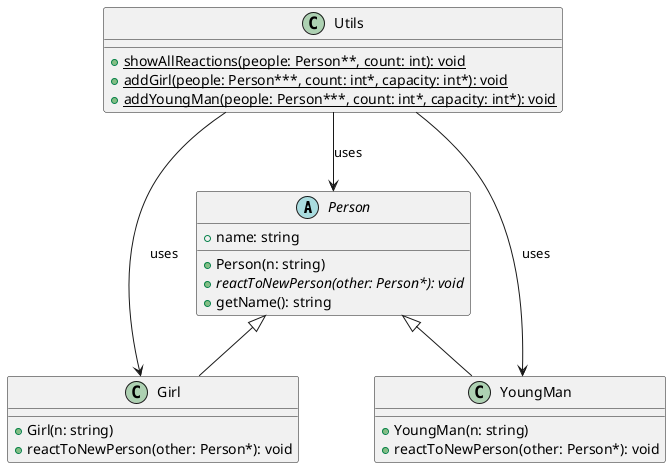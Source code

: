 @startuml

!define abstract abstract
!define interface interface


abstract class Person {
  + {field} name: string
  + {method} Person(n: string)
  + {abstract} reactToNewPerson(other: Person*): void
  + {method} getName(): string
}

class Girl {
  + {method} Girl(n: string)
  + {method} reactToNewPerson(other: Person*): void
}

class YoungMan {
  + {method} YoungMan(n: string)
  + {method} reactToNewPerson(other: Person*): void
}

class Utils {
  + {static} showAllReactions(people: Person**, count: int): void
  + {static} addGirl(people: Person***, count: int*, capacity: int*): void
  + {static} addYoungMan(people: Person***, count: int*, capacity: int*): void
}

Person <|-- Girl
Person <|-- YoungMan

Utils --> Person : uses
Utils --> Girl : uses
Utils --> YoungMan : uses

@enduml